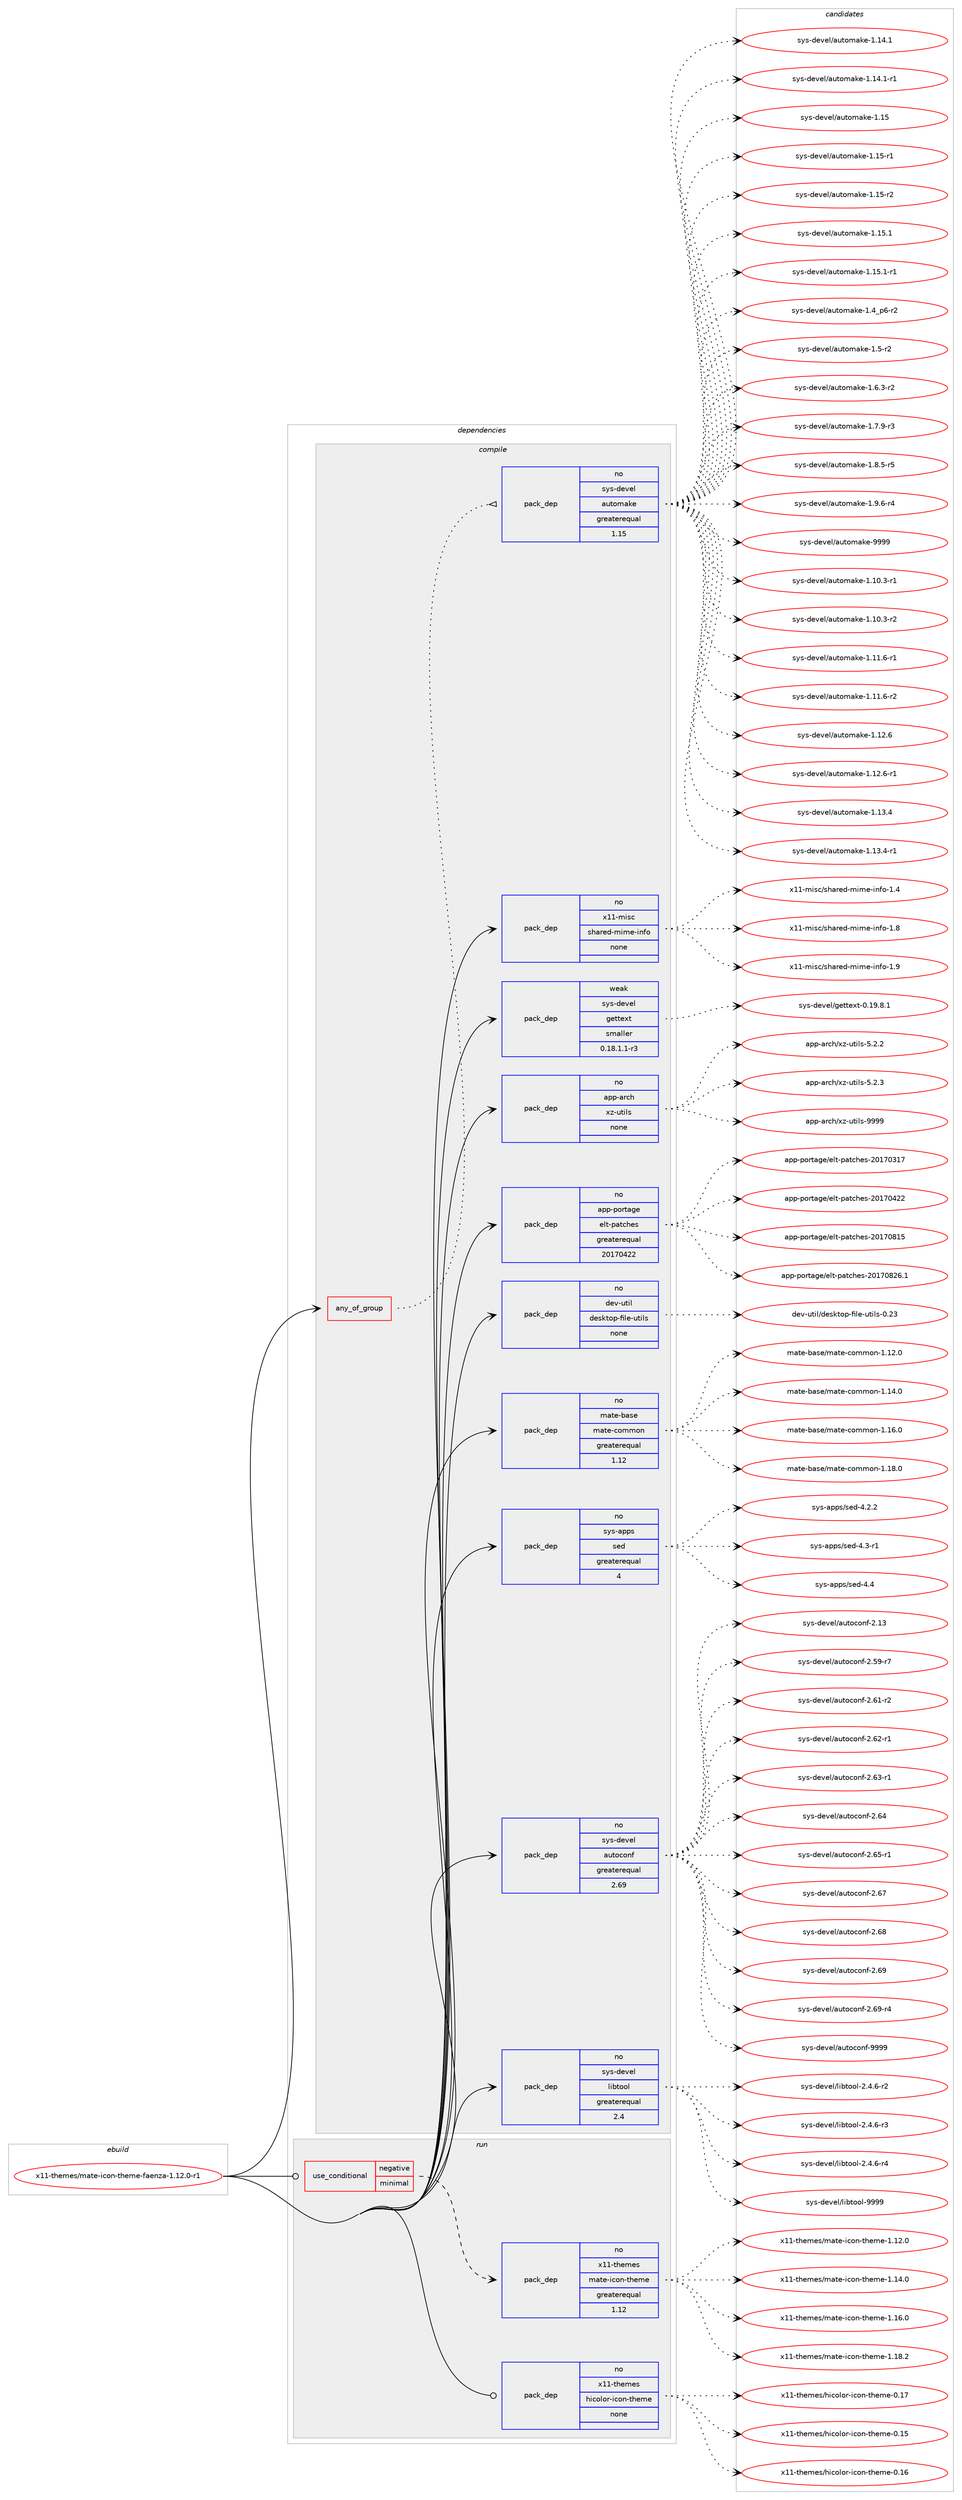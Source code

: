 digraph prolog {

# *************
# Graph options
# *************

newrank=true;
concentrate=true;
compound=true;
graph [rankdir=LR,fontname=Helvetica,fontsize=10,ranksep=1.5];#, ranksep=2.5, nodesep=0.2];
edge  [arrowhead=vee];
node  [fontname=Helvetica,fontsize=10];

# **********
# The ebuild
# **********

subgraph cluster_leftcol {
color=gray;
rank=same;
label=<<i>ebuild</i>>;
id [label="x11-themes/mate-icon-theme-faenza-1.12.0-r1", color=red, width=4, href="../x11-themes/mate-icon-theme-faenza-1.12.0-r1.svg"];
}

# ****************
# The dependencies
# ****************

subgraph cluster_midcol {
color=gray;
label=<<i>dependencies</i>>;
subgraph cluster_compile {
fillcolor="#eeeeee";
style=filled;
label=<<i>compile</i>>;
subgraph any9717 {
dependency530290 [label=<<TABLE BORDER="0" CELLBORDER="1" CELLSPACING="0" CELLPADDING="4"><TR><TD CELLPADDING="10">any_of_group</TD></TR></TABLE>>, shape=none, color=red];subgraph pack396347 {
dependency530291 [label=<<TABLE BORDER="0" CELLBORDER="1" CELLSPACING="0" CELLPADDING="4" WIDTH="220"><TR><TD ROWSPAN="6" CELLPADDING="30">pack_dep</TD></TR><TR><TD WIDTH="110">no</TD></TR><TR><TD>sys-devel</TD></TR><TR><TD>automake</TD></TR><TR><TD>greaterequal</TD></TR><TR><TD>1.15</TD></TR></TABLE>>, shape=none, color=blue];
}
dependency530290:e -> dependency530291:w [weight=20,style="dotted",arrowhead="oinv"];
}
id:e -> dependency530290:w [weight=20,style="solid",arrowhead="vee"];
subgraph pack396348 {
dependency530292 [label=<<TABLE BORDER="0" CELLBORDER="1" CELLSPACING="0" CELLPADDING="4" WIDTH="220"><TR><TD ROWSPAN="6" CELLPADDING="30">pack_dep</TD></TR><TR><TD WIDTH="110">no</TD></TR><TR><TD>app-arch</TD></TR><TR><TD>xz-utils</TD></TR><TR><TD>none</TD></TR><TR><TD></TD></TR></TABLE>>, shape=none, color=blue];
}
id:e -> dependency530292:w [weight=20,style="solid",arrowhead="vee"];
subgraph pack396349 {
dependency530293 [label=<<TABLE BORDER="0" CELLBORDER="1" CELLSPACING="0" CELLPADDING="4" WIDTH="220"><TR><TD ROWSPAN="6" CELLPADDING="30">pack_dep</TD></TR><TR><TD WIDTH="110">no</TD></TR><TR><TD>app-portage</TD></TR><TR><TD>elt-patches</TD></TR><TR><TD>greaterequal</TD></TR><TR><TD>20170422</TD></TR></TABLE>>, shape=none, color=blue];
}
id:e -> dependency530293:w [weight=20,style="solid",arrowhead="vee"];
subgraph pack396350 {
dependency530294 [label=<<TABLE BORDER="0" CELLBORDER="1" CELLSPACING="0" CELLPADDING="4" WIDTH="220"><TR><TD ROWSPAN="6" CELLPADDING="30">pack_dep</TD></TR><TR><TD WIDTH="110">no</TD></TR><TR><TD>dev-util</TD></TR><TR><TD>desktop-file-utils</TD></TR><TR><TD>none</TD></TR><TR><TD></TD></TR></TABLE>>, shape=none, color=blue];
}
id:e -> dependency530294:w [weight=20,style="solid",arrowhead="vee"];
subgraph pack396351 {
dependency530295 [label=<<TABLE BORDER="0" CELLBORDER="1" CELLSPACING="0" CELLPADDING="4" WIDTH="220"><TR><TD ROWSPAN="6" CELLPADDING="30">pack_dep</TD></TR><TR><TD WIDTH="110">no</TD></TR><TR><TD>mate-base</TD></TR><TR><TD>mate-common</TD></TR><TR><TD>greaterequal</TD></TR><TR><TD>1.12</TD></TR></TABLE>>, shape=none, color=blue];
}
id:e -> dependency530295:w [weight=20,style="solid",arrowhead="vee"];
subgraph pack396352 {
dependency530296 [label=<<TABLE BORDER="0" CELLBORDER="1" CELLSPACING="0" CELLPADDING="4" WIDTH="220"><TR><TD ROWSPAN="6" CELLPADDING="30">pack_dep</TD></TR><TR><TD WIDTH="110">no</TD></TR><TR><TD>sys-apps</TD></TR><TR><TD>sed</TD></TR><TR><TD>greaterequal</TD></TR><TR><TD>4</TD></TR></TABLE>>, shape=none, color=blue];
}
id:e -> dependency530296:w [weight=20,style="solid",arrowhead="vee"];
subgraph pack396353 {
dependency530297 [label=<<TABLE BORDER="0" CELLBORDER="1" CELLSPACING="0" CELLPADDING="4" WIDTH="220"><TR><TD ROWSPAN="6" CELLPADDING="30">pack_dep</TD></TR><TR><TD WIDTH="110">no</TD></TR><TR><TD>sys-devel</TD></TR><TR><TD>autoconf</TD></TR><TR><TD>greaterequal</TD></TR><TR><TD>2.69</TD></TR></TABLE>>, shape=none, color=blue];
}
id:e -> dependency530297:w [weight=20,style="solid",arrowhead="vee"];
subgraph pack396354 {
dependency530298 [label=<<TABLE BORDER="0" CELLBORDER="1" CELLSPACING="0" CELLPADDING="4" WIDTH="220"><TR><TD ROWSPAN="6" CELLPADDING="30">pack_dep</TD></TR><TR><TD WIDTH="110">no</TD></TR><TR><TD>sys-devel</TD></TR><TR><TD>libtool</TD></TR><TR><TD>greaterequal</TD></TR><TR><TD>2.4</TD></TR></TABLE>>, shape=none, color=blue];
}
id:e -> dependency530298:w [weight=20,style="solid",arrowhead="vee"];
subgraph pack396355 {
dependency530299 [label=<<TABLE BORDER="0" CELLBORDER="1" CELLSPACING="0" CELLPADDING="4" WIDTH="220"><TR><TD ROWSPAN="6" CELLPADDING="30">pack_dep</TD></TR><TR><TD WIDTH="110">no</TD></TR><TR><TD>x11-misc</TD></TR><TR><TD>shared-mime-info</TD></TR><TR><TD>none</TD></TR><TR><TD></TD></TR></TABLE>>, shape=none, color=blue];
}
id:e -> dependency530299:w [weight=20,style="solid",arrowhead="vee"];
subgraph pack396356 {
dependency530300 [label=<<TABLE BORDER="0" CELLBORDER="1" CELLSPACING="0" CELLPADDING="4" WIDTH="220"><TR><TD ROWSPAN="6" CELLPADDING="30">pack_dep</TD></TR><TR><TD WIDTH="110">weak</TD></TR><TR><TD>sys-devel</TD></TR><TR><TD>gettext</TD></TR><TR><TD>smaller</TD></TR><TR><TD>0.18.1.1-r3</TD></TR></TABLE>>, shape=none, color=blue];
}
id:e -> dependency530300:w [weight=20,style="solid",arrowhead="vee"];
}
subgraph cluster_compileandrun {
fillcolor="#eeeeee";
style=filled;
label=<<i>compile and run</i>>;
}
subgraph cluster_run {
fillcolor="#eeeeee";
style=filled;
label=<<i>run</i>>;
subgraph cond123877 {
dependency530301 [label=<<TABLE BORDER="0" CELLBORDER="1" CELLSPACING="0" CELLPADDING="4"><TR><TD ROWSPAN="3" CELLPADDING="10">use_conditional</TD></TR><TR><TD>negative</TD></TR><TR><TD>minimal</TD></TR></TABLE>>, shape=none, color=red];
subgraph pack396357 {
dependency530302 [label=<<TABLE BORDER="0" CELLBORDER="1" CELLSPACING="0" CELLPADDING="4" WIDTH="220"><TR><TD ROWSPAN="6" CELLPADDING="30">pack_dep</TD></TR><TR><TD WIDTH="110">no</TD></TR><TR><TD>x11-themes</TD></TR><TR><TD>mate-icon-theme</TD></TR><TR><TD>greaterequal</TD></TR><TR><TD>1.12</TD></TR></TABLE>>, shape=none, color=blue];
}
dependency530301:e -> dependency530302:w [weight=20,style="dashed",arrowhead="vee"];
}
id:e -> dependency530301:w [weight=20,style="solid",arrowhead="odot"];
subgraph pack396358 {
dependency530303 [label=<<TABLE BORDER="0" CELLBORDER="1" CELLSPACING="0" CELLPADDING="4" WIDTH="220"><TR><TD ROWSPAN="6" CELLPADDING="30">pack_dep</TD></TR><TR><TD WIDTH="110">no</TD></TR><TR><TD>x11-themes</TD></TR><TR><TD>hicolor-icon-theme</TD></TR><TR><TD>none</TD></TR><TR><TD></TD></TR></TABLE>>, shape=none, color=blue];
}
id:e -> dependency530303:w [weight=20,style="solid",arrowhead="odot"];
}
}

# **************
# The candidates
# **************

subgraph cluster_choices {
rank=same;
color=gray;
label=<<i>candidates</i>>;

subgraph choice396347 {
color=black;
nodesep=1;
choice11512111545100101118101108479711711611110997107101454946494846514511449 [label="sys-devel/automake-1.10.3-r1", color=red, width=4,href="../sys-devel/automake-1.10.3-r1.svg"];
choice11512111545100101118101108479711711611110997107101454946494846514511450 [label="sys-devel/automake-1.10.3-r2", color=red, width=4,href="../sys-devel/automake-1.10.3-r2.svg"];
choice11512111545100101118101108479711711611110997107101454946494946544511449 [label="sys-devel/automake-1.11.6-r1", color=red, width=4,href="../sys-devel/automake-1.11.6-r1.svg"];
choice11512111545100101118101108479711711611110997107101454946494946544511450 [label="sys-devel/automake-1.11.6-r2", color=red, width=4,href="../sys-devel/automake-1.11.6-r2.svg"];
choice1151211154510010111810110847971171161111099710710145494649504654 [label="sys-devel/automake-1.12.6", color=red, width=4,href="../sys-devel/automake-1.12.6.svg"];
choice11512111545100101118101108479711711611110997107101454946495046544511449 [label="sys-devel/automake-1.12.6-r1", color=red, width=4,href="../sys-devel/automake-1.12.6-r1.svg"];
choice1151211154510010111810110847971171161111099710710145494649514652 [label="sys-devel/automake-1.13.4", color=red, width=4,href="../sys-devel/automake-1.13.4.svg"];
choice11512111545100101118101108479711711611110997107101454946495146524511449 [label="sys-devel/automake-1.13.4-r1", color=red, width=4,href="../sys-devel/automake-1.13.4-r1.svg"];
choice1151211154510010111810110847971171161111099710710145494649524649 [label="sys-devel/automake-1.14.1", color=red, width=4,href="../sys-devel/automake-1.14.1.svg"];
choice11512111545100101118101108479711711611110997107101454946495246494511449 [label="sys-devel/automake-1.14.1-r1", color=red, width=4,href="../sys-devel/automake-1.14.1-r1.svg"];
choice115121115451001011181011084797117116111109971071014549464953 [label="sys-devel/automake-1.15", color=red, width=4,href="../sys-devel/automake-1.15.svg"];
choice1151211154510010111810110847971171161111099710710145494649534511449 [label="sys-devel/automake-1.15-r1", color=red, width=4,href="../sys-devel/automake-1.15-r1.svg"];
choice1151211154510010111810110847971171161111099710710145494649534511450 [label="sys-devel/automake-1.15-r2", color=red, width=4,href="../sys-devel/automake-1.15-r2.svg"];
choice1151211154510010111810110847971171161111099710710145494649534649 [label="sys-devel/automake-1.15.1", color=red, width=4,href="../sys-devel/automake-1.15.1.svg"];
choice11512111545100101118101108479711711611110997107101454946495346494511449 [label="sys-devel/automake-1.15.1-r1", color=red, width=4,href="../sys-devel/automake-1.15.1-r1.svg"];
choice115121115451001011181011084797117116111109971071014549465295112544511450 [label="sys-devel/automake-1.4_p6-r2", color=red, width=4,href="../sys-devel/automake-1.4_p6-r2.svg"];
choice11512111545100101118101108479711711611110997107101454946534511450 [label="sys-devel/automake-1.5-r2", color=red, width=4,href="../sys-devel/automake-1.5-r2.svg"];
choice115121115451001011181011084797117116111109971071014549465446514511450 [label="sys-devel/automake-1.6.3-r2", color=red, width=4,href="../sys-devel/automake-1.6.3-r2.svg"];
choice115121115451001011181011084797117116111109971071014549465546574511451 [label="sys-devel/automake-1.7.9-r3", color=red, width=4,href="../sys-devel/automake-1.7.9-r3.svg"];
choice115121115451001011181011084797117116111109971071014549465646534511453 [label="sys-devel/automake-1.8.5-r5", color=red, width=4,href="../sys-devel/automake-1.8.5-r5.svg"];
choice115121115451001011181011084797117116111109971071014549465746544511452 [label="sys-devel/automake-1.9.6-r4", color=red, width=4,href="../sys-devel/automake-1.9.6-r4.svg"];
choice115121115451001011181011084797117116111109971071014557575757 [label="sys-devel/automake-9999", color=red, width=4,href="../sys-devel/automake-9999.svg"];
dependency530291:e -> choice11512111545100101118101108479711711611110997107101454946494846514511449:w [style=dotted,weight="100"];
dependency530291:e -> choice11512111545100101118101108479711711611110997107101454946494846514511450:w [style=dotted,weight="100"];
dependency530291:e -> choice11512111545100101118101108479711711611110997107101454946494946544511449:w [style=dotted,weight="100"];
dependency530291:e -> choice11512111545100101118101108479711711611110997107101454946494946544511450:w [style=dotted,weight="100"];
dependency530291:e -> choice1151211154510010111810110847971171161111099710710145494649504654:w [style=dotted,weight="100"];
dependency530291:e -> choice11512111545100101118101108479711711611110997107101454946495046544511449:w [style=dotted,weight="100"];
dependency530291:e -> choice1151211154510010111810110847971171161111099710710145494649514652:w [style=dotted,weight="100"];
dependency530291:e -> choice11512111545100101118101108479711711611110997107101454946495146524511449:w [style=dotted,weight="100"];
dependency530291:e -> choice1151211154510010111810110847971171161111099710710145494649524649:w [style=dotted,weight="100"];
dependency530291:e -> choice11512111545100101118101108479711711611110997107101454946495246494511449:w [style=dotted,weight="100"];
dependency530291:e -> choice115121115451001011181011084797117116111109971071014549464953:w [style=dotted,weight="100"];
dependency530291:e -> choice1151211154510010111810110847971171161111099710710145494649534511449:w [style=dotted,weight="100"];
dependency530291:e -> choice1151211154510010111810110847971171161111099710710145494649534511450:w [style=dotted,weight="100"];
dependency530291:e -> choice1151211154510010111810110847971171161111099710710145494649534649:w [style=dotted,weight="100"];
dependency530291:e -> choice11512111545100101118101108479711711611110997107101454946495346494511449:w [style=dotted,weight="100"];
dependency530291:e -> choice115121115451001011181011084797117116111109971071014549465295112544511450:w [style=dotted,weight="100"];
dependency530291:e -> choice11512111545100101118101108479711711611110997107101454946534511450:w [style=dotted,weight="100"];
dependency530291:e -> choice115121115451001011181011084797117116111109971071014549465446514511450:w [style=dotted,weight="100"];
dependency530291:e -> choice115121115451001011181011084797117116111109971071014549465546574511451:w [style=dotted,weight="100"];
dependency530291:e -> choice115121115451001011181011084797117116111109971071014549465646534511453:w [style=dotted,weight="100"];
dependency530291:e -> choice115121115451001011181011084797117116111109971071014549465746544511452:w [style=dotted,weight="100"];
dependency530291:e -> choice115121115451001011181011084797117116111109971071014557575757:w [style=dotted,weight="100"];
}
subgraph choice396348 {
color=black;
nodesep=1;
choice971121124597114991044712012245117116105108115455346504650 [label="app-arch/xz-utils-5.2.2", color=red, width=4,href="../app-arch/xz-utils-5.2.2.svg"];
choice971121124597114991044712012245117116105108115455346504651 [label="app-arch/xz-utils-5.2.3", color=red, width=4,href="../app-arch/xz-utils-5.2.3.svg"];
choice9711211245971149910447120122451171161051081154557575757 [label="app-arch/xz-utils-9999", color=red, width=4,href="../app-arch/xz-utils-9999.svg"];
dependency530292:e -> choice971121124597114991044712012245117116105108115455346504650:w [style=dotted,weight="100"];
dependency530292:e -> choice971121124597114991044712012245117116105108115455346504651:w [style=dotted,weight="100"];
dependency530292:e -> choice9711211245971149910447120122451171161051081154557575757:w [style=dotted,weight="100"];
}
subgraph choice396349 {
color=black;
nodesep=1;
choice97112112451121111141169710310147101108116451129711699104101115455048495548514955 [label="app-portage/elt-patches-20170317", color=red, width=4,href="../app-portage/elt-patches-20170317.svg"];
choice97112112451121111141169710310147101108116451129711699104101115455048495548525050 [label="app-portage/elt-patches-20170422", color=red, width=4,href="../app-portage/elt-patches-20170422.svg"];
choice97112112451121111141169710310147101108116451129711699104101115455048495548564953 [label="app-portage/elt-patches-20170815", color=red, width=4,href="../app-portage/elt-patches-20170815.svg"];
choice971121124511211111411697103101471011081164511297116991041011154550484955485650544649 [label="app-portage/elt-patches-20170826.1", color=red, width=4,href="../app-portage/elt-patches-20170826.1.svg"];
dependency530293:e -> choice97112112451121111141169710310147101108116451129711699104101115455048495548514955:w [style=dotted,weight="100"];
dependency530293:e -> choice97112112451121111141169710310147101108116451129711699104101115455048495548525050:w [style=dotted,weight="100"];
dependency530293:e -> choice97112112451121111141169710310147101108116451129711699104101115455048495548564953:w [style=dotted,weight="100"];
dependency530293:e -> choice971121124511211111411697103101471011081164511297116991041011154550484955485650544649:w [style=dotted,weight="100"];
}
subgraph choice396350 {
color=black;
nodesep=1;
choice100101118451171161051084710010111510711611111245102105108101451171161051081154548465051 [label="dev-util/desktop-file-utils-0.23", color=red, width=4,href="../dev-util/desktop-file-utils-0.23.svg"];
dependency530294:e -> choice100101118451171161051084710010111510711611111245102105108101451171161051081154548465051:w [style=dotted,weight="100"];
}
subgraph choice396351 {
color=black;
nodesep=1;
choice109971161014598971151014710997116101459911110910911111045494649504648 [label="mate-base/mate-common-1.12.0", color=red, width=4,href="../mate-base/mate-common-1.12.0.svg"];
choice109971161014598971151014710997116101459911110910911111045494649524648 [label="mate-base/mate-common-1.14.0", color=red, width=4,href="../mate-base/mate-common-1.14.0.svg"];
choice109971161014598971151014710997116101459911110910911111045494649544648 [label="mate-base/mate-common-1.16.0", color=red, width=4,href="../mate-base/mate-common-1.16.0.svg"];
choice109971161014598971151014710997116101459911110910911111045494649564648 [label="mate-base/mate-common-1.18.0", color=red, width=4,href="../mate-base/mate-common-1.18.0.svg"];
dependency530295:e -> choice109971161014598971151014710997116101459911110910911111045494649504648:w [style=dotted,weight="100"];
dependency530295:e -> choice109971161014598971151014710997116101459911110910911111045494649524648:w [style=dotted,weight="100"];
dependency530295:e -> choice109971161014598971151014710997116101459911110910911111045494649544648:w [style=dotted,weight="100"];
dependency530295:e -> choice109971161014598971151014710997116101459911110910911111045494649564648:w [style=dotted,weight="100"];
}
subgraph choice396352 {
color=black;
nodesep=1;
choice115121115459711211211547115101100455246504650 [label="sys-apps/sed-4.2.2", color=red, width=4,href="../sys-apps/sed-4.2.2.svg"];
choice115121115459711211211547115101100455246514511449 [label="sys-apps/sed-4.3-r1", color=red, width=4,href="../sys-apps/sed-4.3-r1.svg"];
choice11512111545971121121154711510110045524652 [label="sys-apps/sed-4.4", color=red, width=4,href="../sys-apps/sed-4.4.svg"];
dependency530296:e -> choice115121115459711211211547115101100455246504650:w [style=dotted,weight="100"];
dependency530296:e -> choice115121115459711211211547115101100455246514511449:w [style=dotted,weight="100"];
dependency530296:e -> choice11512111545971121121154711510110045524652:w [style=dotted,weight="100"];
}
subgraph choice396353 {
color=black;
nodesep=1;
choice115121115451001011181011084797117116111991111101024550464951 [label="sys-devel/autoconf-2.13", color=red, width=4,href="../sys-devel/autoconf-2.13.svg"];
choice1151211154510010111810110847971171161119911111010245504653574511455 [label="sys-devel/autoconf-2.59-r7", color=red, width=4,href="../sys-devel/autoconf-2.59-r7.svg"];
choice1151211154510010111810110847971171161119911111010245504654494511450 [label="sys-devel/autoconf-2.61-r2", color=red, width=4,href="../sys-devel/autoconf-2.61-r2.svg"];
choice1151211154510010111810110847971171161119911111010245504654504511449 [label="sys-devel/autoconf-2.62-r1", color=red, width=4,href="../sys-devel/autoconf-2.62-r1.svg"];
choice1151211154510010111810110847971171161119911111010245504654514511449 [label="sys-devel/autoconf-2.63-r1", color=red, width=4,href="../sys-devel/autoconf-2.63-r1.svg"];
choice115121115451001011181011084797117116111991111101024550465452 [label="sys-devel/autoconf-2.64", color=red, width=4,href="../sys-devel/autoconf-2.64.svg"];
choice1151211154510010111810110847971171161119911111010245504654534511449 [label="sys-devel/autoconf-2.65-r1", color=red, width=4,href="../sys-devel/autoconf-2.65-r1.svg"];
choice115121115451001011181011084797117116111991111101024550465455 [label="sys-devel/autoconf-2.67", color=red, width=4,href="../sys-devel/autoconf-2.67.svg"];
choice115121115451001011181011084797117116111991111101024550465456 [label="sys-devel/autoconf-2.68", color=red, width=4,href="../sys-devel/autoconf-2.68.svg"];
choice115121115451001011181011084797117116111991111101024550465457 [label="sys-devel/autoconf-2.69", color=red, width=4,href="../sys-devel/autoconf-2.69.svg"];
choice1151211154510010111810110847971171161119911111010245504654574511452 [label="sys-devel/autoconf-2.69-r4", color=red, width=4,href="../sys-devel/autoconf-2.69-r4.svg"];
choice115121115451001011181011084797117116111991111101024557575757 [label="sys-devel/autoconf-9999", color=red, width=4,href="../sys-devel/autoconf-9999.svg"];
dependency530297:e -> choice115121115451001011181011084797117116111991111101024550464951:w [style=dotted,weight="100"];
dependency530297:e -> choice1151211154510010111810110847971171161119911111010245504653574511455:w [style=dotted,weight="100"];
dependency530297:e -> choice1151211154510010111810110847971171161119911111010245504654494511450:w [style=dotted,weight="100"];
dependency530297:e -> choice1151211154510010111810110847971171161119911111010245504654504511449:w [style=dotted,weight="100"];
dependency530297:e -> choice1151211154510010111810110847971171161119911111010245504654514511449:w [style=dotted,weight="100"];
dependency530297:e -> choice115121115451001011181011084797117116111991111101024550465452:w [style=dotted,weight="100"];
dependency530297:e -> choice1151211154510010111810110847971171161119911111010245504654534511449:w [style=dotted,weight="100"];
dependency530297:e -> choice115121115451001011181011084797117116111991111101024550465455:w [style=dotted,weight="100"];
dependency530297:e -> choice115121115451001011181011084797117116111991111101024550465456:w [style=dotted,weight="100"];
dependency530297:e -> choice115121115451001011181011084797117116111991111101024550465457:w [style=dotted,weight="100"];
dependency530297:e -> choice1151211154510010111810110847971171161119911111010245504654574511452:w [style=dotted,weight="100"];
dependency530297:e -> choice115121115451001011181011084797117116111991111101024557575757:w [style=dotted,weight="100"];
}
subgraph choice396354 {
color=black;
nodesep=1;
choice1151211154510010111810110847108105981161111111084550465246544511450 [label="sys-devel/libtool-2.4.6-r2", color=red, width=4,href="../sys-devel/libtool-2.4.6-r2.svg"];
choice1151211154510010111810110847108105981161111111084550465246544511451 [label="sys-devel/libtool-2.4.6-r3", color=red, width=4,href="../sys-devel/libtool-2.4.6-r3.svg"];
choice1151211154510010111810110847108105981161111111084550465246544511452 [label="sys-devel/libtool-2.4.6-r4", color=red, width=4,href="../sys-devel/libtool-2.4.6-r4.svg"];
choice1151211154510010111810110847108105981161111111084557575757 [label="sys-devel/libtool-9999", color=red, width=4,href="../sys-devel/libtool-9999.svg"];
dependency530298:e -> choice1151211154510010111810110847108105981161111111084550465246544511450:w [style=dotted,weight="100"];
dependency530298:e -> choice1151211154510010111810110847108105981161111111084550465246544511451:w [style=dotted,weight="100"];
dependency530298:e -> choice1151211154510010111810110847108105981161111111084550465246544511452:w [style=dotted,weight="100"];
dependency530298:e -> choice1151211154510010111810110847108105981161111111084557575757:w [style=dotted,weight="100"];
}
subgraph choice396355 {
color=black;
nodesep=1;
choice120494945109105115994711510497114101100451091051091014510511010211145494652 [label="x11-misc/shared-mime-info-1.4", color=red, width=4,href="../x11-misc/shared-mime-info-1.4.svg"];
choice120494945109105115994711510497114101100451091051091014510511010211145494656 [label="x11-misc/shared-mime-info-1.8", color=red, width=4,href="../x11-misc/shared-mime-info-1.8.svg"];
choice120494945109105115994711510497114101100451091051091014510511010211145494657 [label="x11-misc/shared-mime-info-1.9", color=red, width=4,href="../x11-misc/shared-mime-info-1.9.svg"];
dependency530299:e -> choice120494945109105115994711510497114101100451091051091014510511010211145494652:w [style=dotted,weight="100"];
dependency530299:e -> choice120494945109105115994711510497114101100451091051091014510511010211145494656:w [style=dotted,weight="100"];
dependency530299:e -> choice120494945109105115994711510497114101100451091051091014510511010211145494657:w [style=dotted,weight="100"];
}
subgraph choice396356 {
color=black;
nodesep=1;
choice1151211154510010111810110847103101116116101120116454846495746564649 [label="sys-devel/gettext-0.19.8.1", color=red, width=4,href="../sys-devel/gettext-0.19.8.1.svg"];
dependency530300:e -> choice1151211154510010111810110847103101116116101120116454846495746564649:w [style=dotted,weight="100"];
}
subgraph choice396357 {
color=black;
nodesep=1;
choice120494945116104101109101115471099711610145105991111104511610410110910145494649504648 [label="x11-themes/mate-icon-theme-1.12.0", color=red, width=4,href="../x11-themes/mate-icon-theme-1.12.0.svg"];
choice120494945116104101109101115471099711610145105991111104511610410110910145494649524648 [label="x11-themes/mate-icon-theme-1.14.0", color=red, width=4,href="../x11-themes/mate-icon-theme-1.14.0.svg"];
choice120494945116104101109101115471099711610145105991111104511610410110910145494649544648 [label="x11-themes/mate-icon-theme-1.16.0", color=red, width=4,href="../x11-themes/mate-icon-theme-1.16.0.svg"];
choice120494945116104101109101115471099711610145105991111104511610410110910145494649564650 [label="x11-themes/mate-icon-theme-1.18.2", color=red, width=4,href="../x11-themes/mate-icon-theme-1.18.2.svg"];
dependency530302:e -> choice120494945116104101109101115471099711610145105991111104511610410110910145494649504648:w [style=dotted,weight="100"];
dependency530302:e -> choice120494945116104101109101115471099711610145105991111104511610410110910145494649524648:w [style=dotted,weight="100"];
dependency530302:e -> choice120494945116104101109101115471099711610145105991111104511610410110910145494649544648:w [style=dotted,weight="100"];
dependency530302:e -> choice120494945116104101109101115471099711610145105991111104511610410110910145494649564650:w [style=dotted,weight="100"];
}
subgraph choice396358 {
color=black;
nodesep=1;
choice12049494511610410110910111547104105991111081111144510599111110451161041011091014548464953 [label="x11-themes/hicolor-icon-theme-0.15", color=red, width=4,href="../x11-themes/hicolor-icon-theme-0.15.svg"];
choice12049494511610410110910111547104105991111081111144510599111110451161041011091014548464954 [label="x11-themes/hicolor-icon-theme-0.16", color=red, width=4,href="../x11-themes/hicolor-icon-theme-0.16.svg"];
choice12049494511610410110910111547104105991111081111144510599111110451161041011091014548464955 [label="x11-themes/hicolor-icon-theme-0.17", color=red, width=4,href="../x11-themes/hicolor-icon-theme-0.17.svg"];
dependency530303:e -> choice12049494511610410110910111547104105991111081111144510599111110451161041011091014548464953:w [style=dotted,weight="100"];
dependency530303:e -> choice12049494511610410110910111547104105991111081111144510599111110451161041011091014548464954:w [style=dotted,weight="100"];
dependency530303:e -> choice12049494511610410110910111547104105991111081111144510599111110451161041011091014548464955:w [style=dotted,weight="100"];
}
}

}
